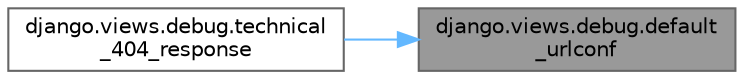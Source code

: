 digraph "django.views.debug.default_urlconf"
{
 // LATEX_PDF_SIZE
  bgcolor="transparent";
  edge [fontname=Helvetica,fontsize=10,labelfontname=Helvetica,labelfontsize=10];
  node [fontname=Helvetica,fontsize=10,shape=box,height=0.2,width=0.4];
  rankdir="RL";
  Node1 [id="Node000001",label="django.views.debug.default\l_urlconf",height=0.2,width=0.4,color="gray40", fillcolor="grey60", style="filled", fontcolor="black",tooltip=" "];
  Node1 -> Node2 [id="edge1_Node000001_Node000002",dir="back",color="steelblue1",style="solid",tooltip=" "];
  Node2 [id="Node000002",label="django.views.debug.technical\l_404_response",height=0.2,width=0.4,color="grey40", fillcolor="white", style="filled",URL="$namespacedjango_1_1views_1_1debug.html#aac5bfc6b6af5968d13eec298ba5b91b1",tooltip=" "];
}

